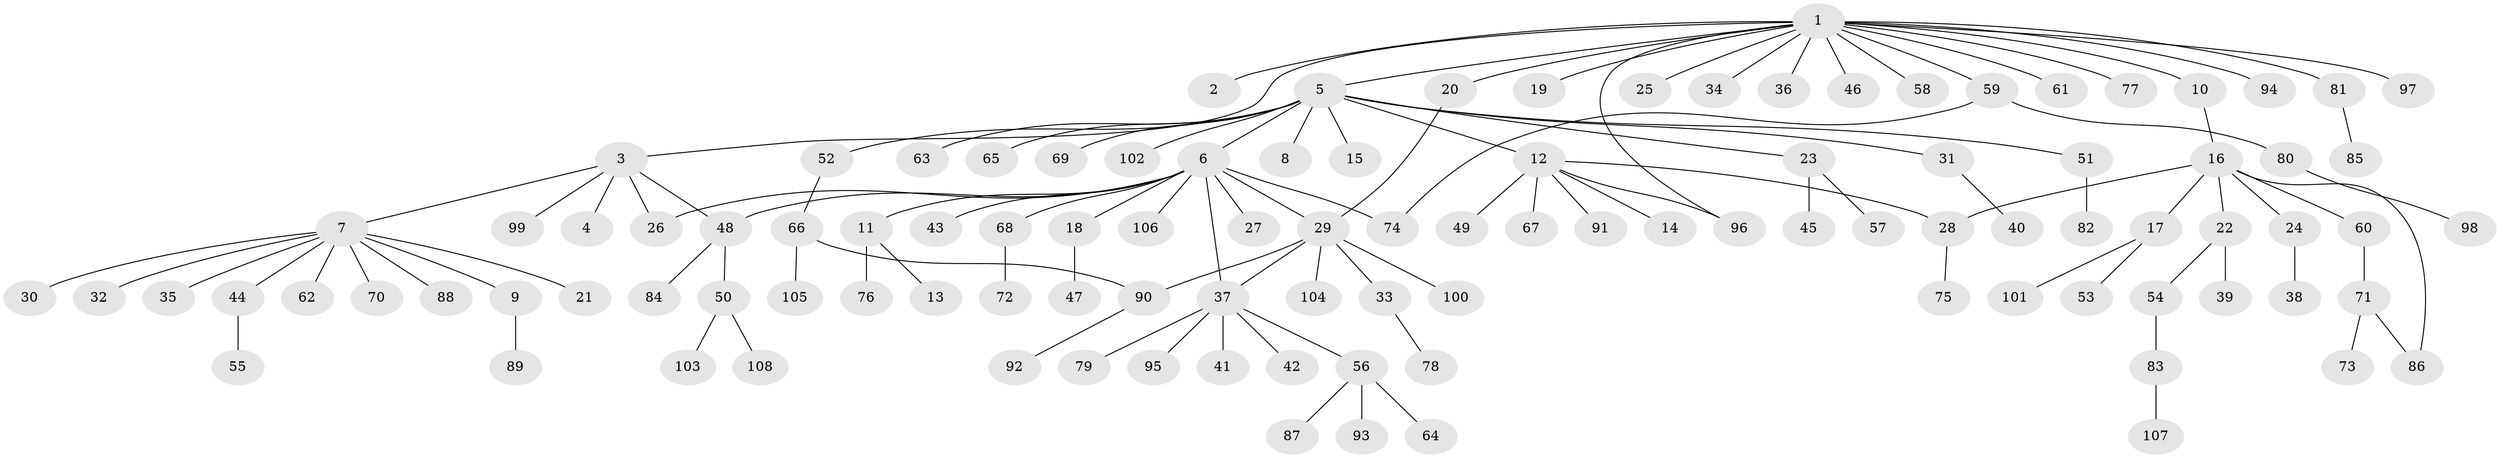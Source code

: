 // coarse degree distribution, {18: 0.0125, 1: 0.675, 6: 0.0375, 13: 0.0125, 12: 0.0125, 10: 0.0125, 2: 0.175, 7: 0.025, 3: 0.0375}
// Generated by graph-tools (version 1.1) at 2025/51/02/27/25 19:51:54]
// undirected, 108 vertices, 116 edges
graph export_dot {
graph [start="1"]
  node [color=gray90,style=filled];
  1;
  2;
  3;
  4;
  5;
  6;
  7;
  8;
  9;
  10;
  11;
  12;
  13;
  14;
  15;
  16;
  17;
  18;
  19;
  20;
  21;
  22;
  23;
  24;
  25;
  26;
  27;
  28;
  29;
  30;
  31;
  32;
  33;
  34;
  35;
  36;
  37;
  38;
  39;
  40;
  41;
  42;
  43;
  44;
  45;
  46;
  47;
  48;
  49;
  50;
  51;
  52;
  53;
  54;
  55;
  56;
  57;
  58;
  59;
  60;
  61;
  62;
  63;
  64;
  65;
  66;
  67;
  68;
  69;
  70;
  71;
  72;
  73;
  74;
  75;
  76;
  77;
  78;
  79;
  80;
  81;
  82;
  83;
  84;
  85;
  86;
  87;
  88;
  89;
  90;
  91;
  92;
  93;
  94;
  95;
  96;
  97;
  98;
  99;
  100;
  101;
  102;
  103;
  104;
  105;
  106;
  107;
  108;
  1 -- 2;
  1 -- 3;
  1 -- 5;
  1 -- 10;
  1 -- 19;
  1 -- 20;
  1 -- 25;
  1 -- 34;
  1 -- 36;
  1 -- 46;
  1 -- 58;
  1 -- 59;
  1 -- 61;
  1 -- 77;
  1 -- 81;
  1 -- 94;
  1 -- 96;
  1 -- 97;
  3 -- 4;
  3 -- 7;
  3 -- 26;
  3 -- 48;
  3 -- 99;
  5 -- 6;
  5 -- 8;
  5 -- 12;
  5 -- 15;
  5 -- 23;
  5 -- 31;
  5 -- 51;
  5 -- 52;
  5 -- 63;
  5 -- 65;
  5 -- 69;
  5 -- 102;
  6 -- 11;
  6 -- 18;
  6 -- 26;
  6 -- 27;
  6 -- 29;
  6 -- 37;
  6 -- 43;
  6 -- 48;
  6 -- 68;
  6 -- 74;
  6 -- 106;
  7 -- 9;
  7 -- 21;
  7 -- 30;
  7 -- 32;
  7 -- 35;
  7 -- 44;
  7 -- 62;
  7 -- 70;
  7 -- 88;
  9 -- 89;
  10 -- 16;
  11 -- 13;
  11 -- 76;
  12 -- 14;
  12 -- 28;
  12 -- 49;
  12 -- 67;
  12 -- 91;
  12 -- 96;
  16 -- 17;
  16 -- 22;
  16 -- 24;
  16 -- 28;
  16 -- 60;
  16 -- 86;
  17 -- 53;
  17 -- 101;
  18 -- 47;
  20 -- 29;
  22 -- 39;
  22 -- 54;
  23 -- 45;
  23 -- 57;
  24 -- 38;
  28 -- 75;
  29 -- 33;
  29 -- 37;
  29 -- 90;
  29 -- 100;
  29 -- 104;
  31 -- 40;
  33 -- 78;
  37 -- 41;
  37 -- 42;
  37 -- 56;
  37 -- 79;
  37 -- 95;
  44 -- 55;
  48 -- 50;
  48 -- 84;
  50 -- 103;
  50 -- 108;
  51 -- 82;
  52 -- 66;
  54 -- 83;
  56 -- 64;
  56 -- 87;
  56 -- 93;
  59 -- 74;
  59 -- 80;
  60 -- 71;
  66 -- 90;
  66 -- 105;
  68 -- 72;
  71 -- 73;
  71 -- 86;
  80 -- 98;
  81 -- 85;
  83 -- 107;
  90 -- 92;
}
